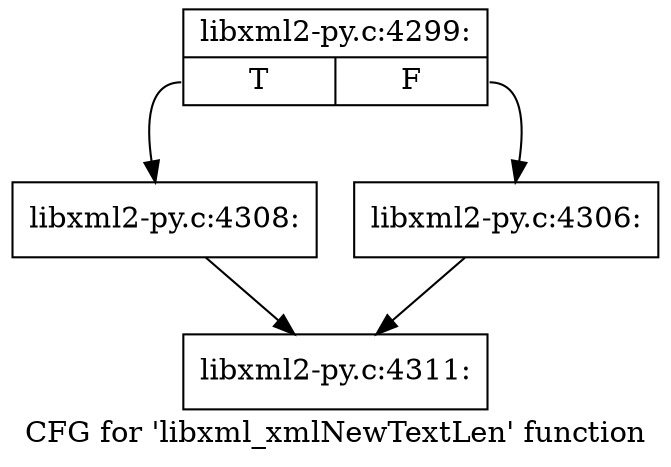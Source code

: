 digraph "CFG for 'libxml_xmlNewTextLen' function" {
	label="CFG for 'libxml_xmlNewTextLen' function";

	Node0x400d9f0 [shape=record,label="{libxml2-py.c:4299:|{<s0>T|<s1>F}}"];
	Node0x400d9f0:s0 -> Node0x4012990;
	Node0x400d9f0:s1 -> Node0x4012940;
	Node0x4012940 [shape=record,label="{libxml2-py.c:4306:}"];
	Node0x4012940 -> Node0x4010b80;
	Node0x4012990 [shape=record,label="{libxml2-py.c:4308:}"];
	Node0x4012990 -> Node0x4010b80;
	Node0x4010b80 [shape=record,label="{libxml2-py.c:4311:}"];
}
